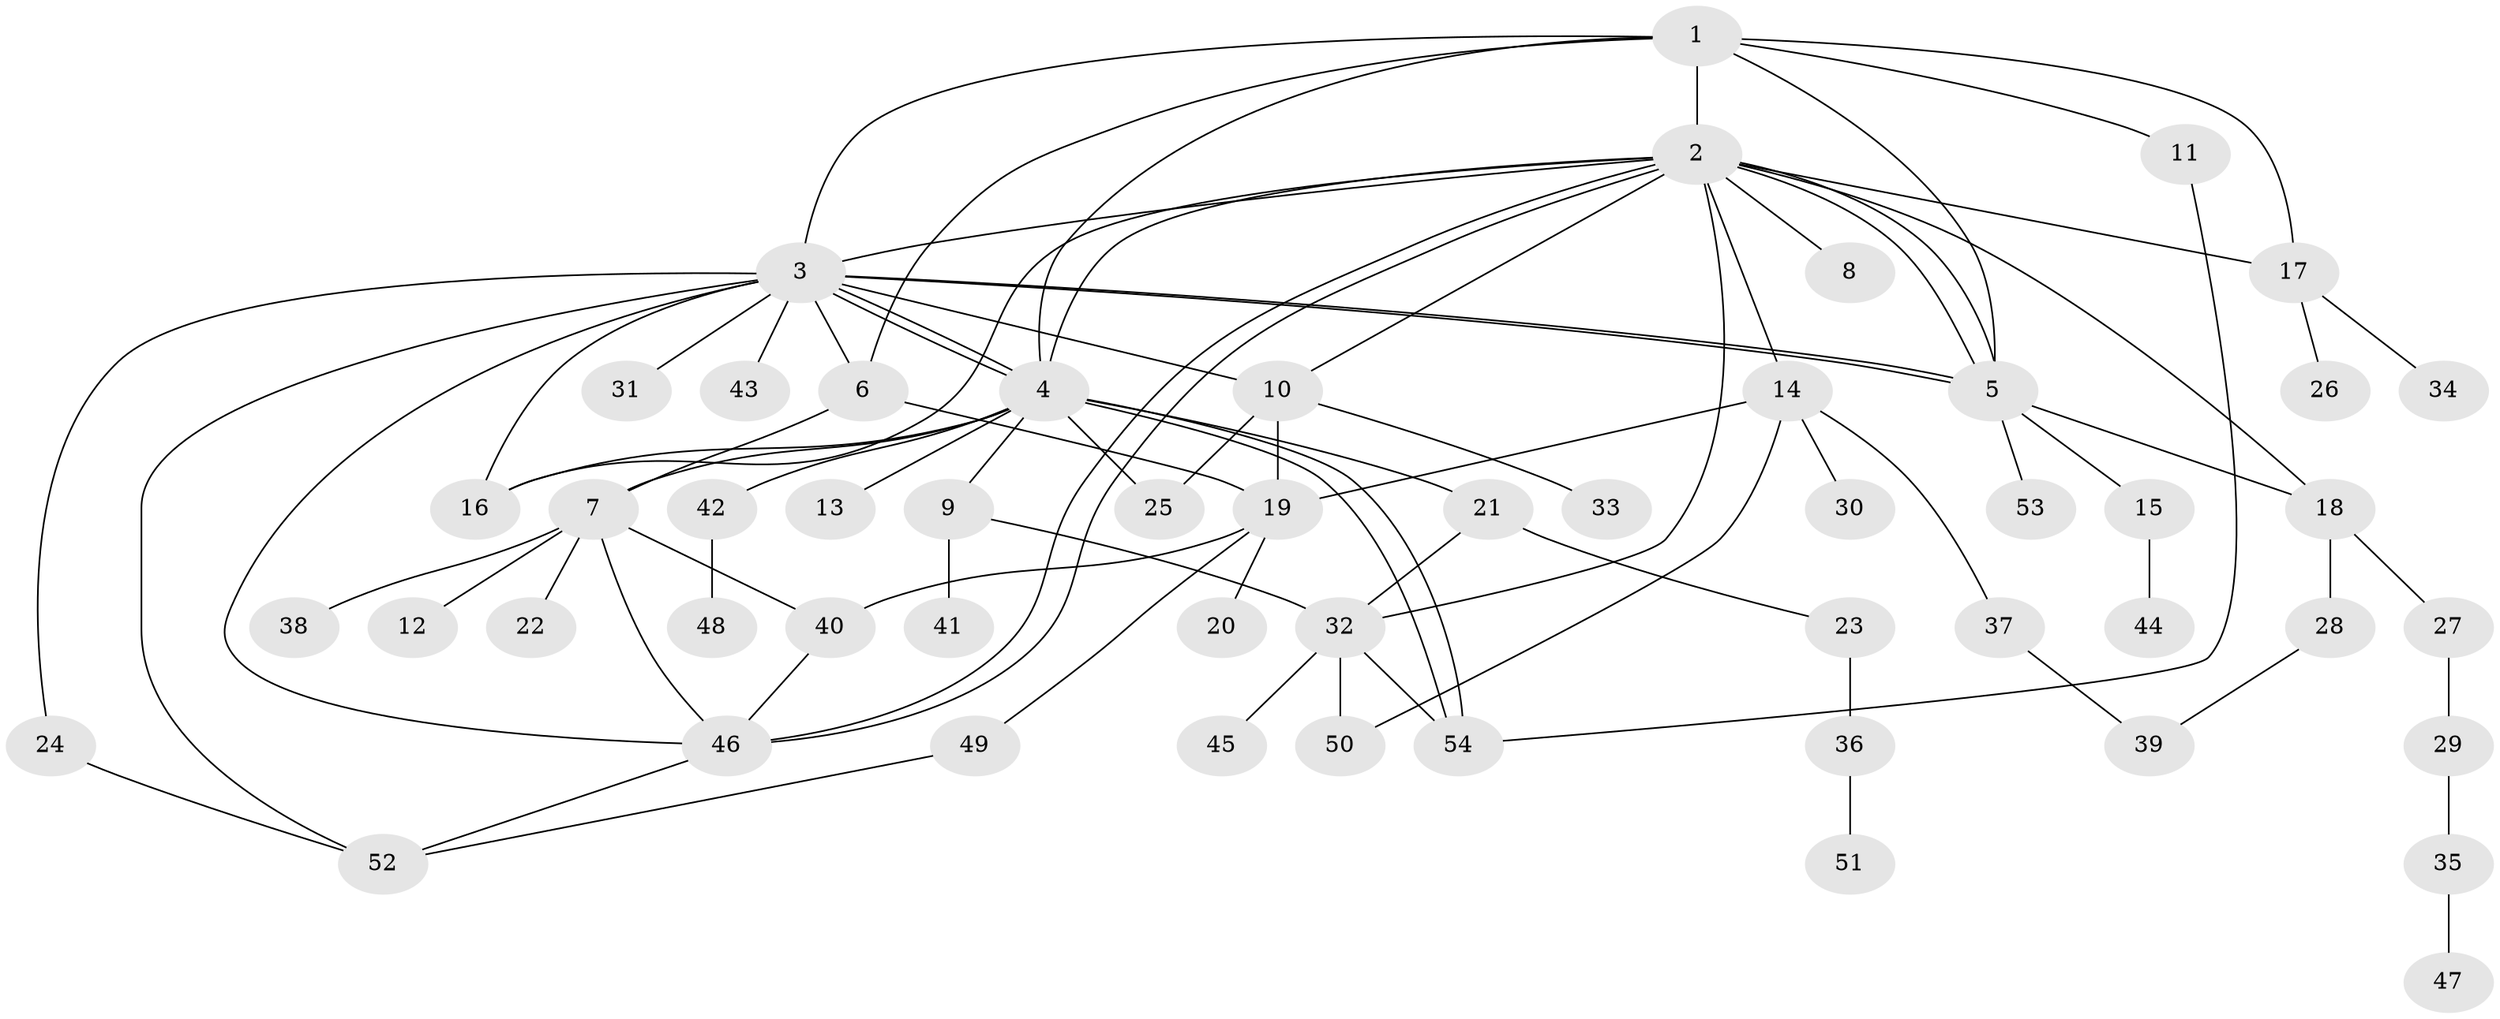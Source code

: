 // Generated by graph-tools (version 1.1) at 2025/14/03/09/25 04:14:36]
// undirected, 54 vertices, 86 edges
graph export_dot {
graph [start="1"]
  node [color=gray90,style=filled];
  1;
  2;
  3;
  4;
  5;
  6;
  7;
  8;
  9;
  10;
  11;
  12;
  13;
  14;
  15;
  16;
  17;
  18;
  19;
  20;
  21;
  22;
  23;
  24;
  25;
  26;
  27;
  28;
  29;
  30;
  31;
  32;
  33;
  34;
  35;
  36;
  37;
  38;
  39;
  40;
  41;
  42;
  43;
  44;
  45;
  46;
  47;
  48;
  49;
  50;
  51;
  52;
  53;
  54;
  1 -- 2;
  1 -- 3;
  1 -- 4;
  1 -- 5;
  1 -- 6;
  1 -- 11;
  1 -- 17;
  2 -- 3;
  2 -- 4;
  2 -- 5;
  2 -- 5;
  2 -- 8;
  2 -- 10;
  2 -- 14;
  2 -- 16;
  2 -- 17;
  2 -- 18;
  2 -- 32;
  2 -- 46;
  2 -- 46;
  3 -- 4;
  3 -- 4;
  3 -- 5;
  3 -- 5;
  3 -- 6;
  3 -- 10;
  3 -- 16;
  3 -- 24;
  3 -- 31;
  3 -- 43;
  3 -- 46;
  3 -- 52;
  4 -- 7;
  4 -- 9;
  4 -- 13;
  4 -- 16;
  4 -- 21;
  4 -- 25;
  4 -- 42;
  4 -- 54;
  4 -- 54;
  5 -- 15;
  5 -- 18;
  5 -- 53;
  6 -- 7;
  6 -- 19;
  7 -- 12;
  7 -- 22;
  7 -- 38;
  7 -- 40;
  7 -- 46;
  9 -- 32;
  9 -- 41;
  10 -- 19;
  10 -- 25;
  10 -- 33;
  11 -- 54;
  14 -- 19;
  14 -- 30;
  14 -- 37;
  14 -- 50;
  15 -- 44;
  17 -- 26;
  17 -- 34;
  18 -- 27;
  18 -- 28;
  19 -- 20;
  19 -- 40;
  19 -- 49;
  21 -- 23;
  21 -- 32;
  23 -- 36;
  24 -- 52;
  27 -- 29;
  28 -- 39;
  29 -- 35;
  32 -- 45;
  32 -- 50;
  32 -- 54;
  35 -- 47;
  36 -- 51;
  37 -- 39;
  40 -- 46;
  42 -- 48;
  46 -- 52;
  49 -- 52;
}
